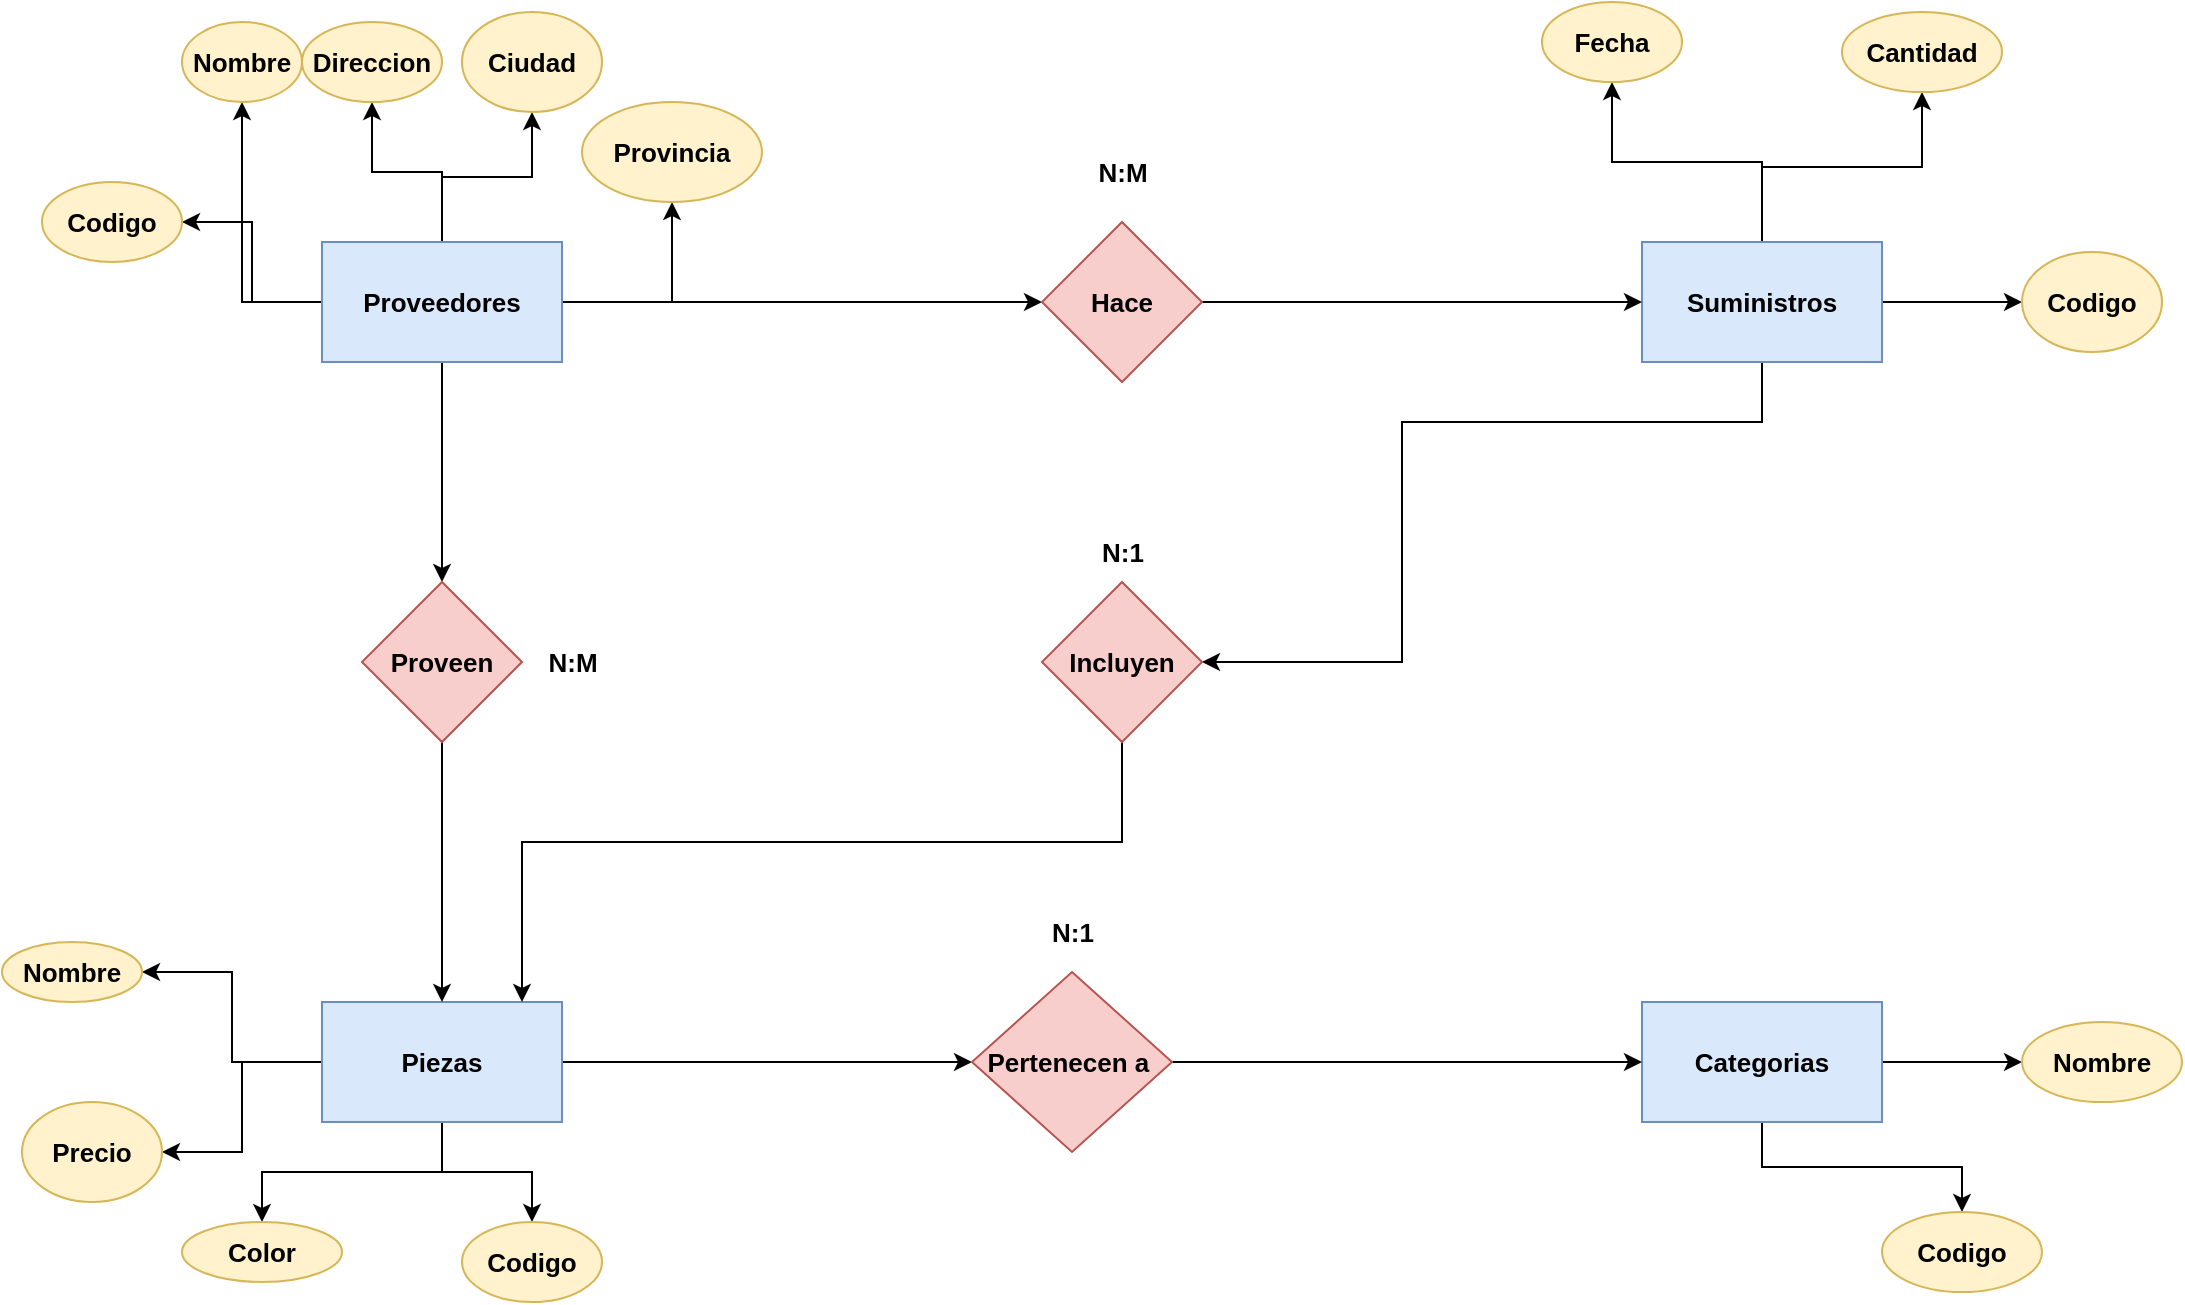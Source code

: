 <mxfile version="21.6.7" type="github">
  <diagram name="Página-1" id="unQq_iaABApz7pyn5aNZ">
    <mxGraphModel dx="1447" dy="817" grid="1" gridSize="10" guides="1" tooltips="1" connect="1" arrows="1" fold="1" page="1" pageScale="1" pageWidth="1169" pageHeight="827" math="0" shadow="0">
      <root>
        <mxCell id="0" />
        <mxCell id="1" parent="0" />
        <mxCell id="VW2EtQTdvLw37pCaCXy_-12" value="" style="edgeStyle=orthogonalEdgeStyle;rounded=0;orthogonalLoop=1;jettySize=auto;html=1;fontSize=13;fontStyle=1" edge="1" parent="1" source="VW2EtQTdvLw37pCaCXy_-1" target="VW2EtQTdvLw37pCaCXy_-10">
          <mxGeometry relative="1" as="geometry" />
        </mxCell>
        <mxCell id="VW2EtQTdvLw37pCaCXy_-14" value="" style="edgeStyle=orthogonalEdgeStyle;rounded=0;orthogonalLoop=1;jettySize=auto;html=1;fontSize=13;fontStyle=1" edge="1" parent="1" source="VW2EtQTdvLw37pCaCXy_-1" target="VW2EtQTdvLw37pCaCXy_-9">
          <mxGeometry relative="1" as="geometry" />
        </mxCell>
        <mxCell id="VW2EtQTdvLw37pCaCXy_-15" value="" style="edgeStyle=orthogonalEdgeStyle;rounded=0;orthogonalLoop=1;jettySize=auto;html=1;fontSize=13;fontStyle=1" edge="1" parent="1" source="VW2EtQTdvLw37pCaCXy_-1" target="VW2EtQTdvLw37pCaCXy_-8">
          <mxGeometry relative="1" as="geometry" />
        </mxCell>
        <mxCell id="VW2EtQTdvLw37pCaCXy_-16" value="" style="edgeStyle=orthogonalEdgeStyle;rounded=0;orthogonalLoop=1;jettySize=auto;html=1;fontSize=13;fontStyle=1" edge="1" parent="1" source="VW2EtQTdvLw37pCaCXy_-1" target="VW2EtQTdvLw37pCaCXy_-7">
          <mxGeometry relative="1" as="geometry" />
        </mxCell>
        <mxCell id="VW2EtQTdvLw37pCaCXy_-17" value="" style="edgeStyle=orthogonalEdgeStyle;rounded=0;orthogonalLoop=1;jettySize=auto;html=1;fontSize=13;fontStyle=1" edge="1" parent="1" source="VW2EtQTdvLw37pCaCXy_-1" target="VW2EtQTdvLw37pCaCXy_-6">
          <mxGeometry relative="1" as="geometry" />
        </mxCell>
        <mxCell id="VW2EtQTdvLw37pCaCXy_-30" value="" style="edgeStyle=orthogonalEdgeStyle;rounded=0;orthogonalLoop=1;jettySize=auto;html=1;fontSize=13;fontStyle=1" edge="1" parent="1" source="VW2EtQTdvLw37pCaCXy_-1" target="VW2EtQTdvLw37pCaCXy_-29">
          <mxGeometry relative="1" as="geometry" />
        </mxCell>
        <mxCell id="VW2EtQTdvLw37pCaCXy_-41" value="" style="edgeStyle=orthogonalEdgeStyle;rounded=0;orthogonalLoop=1;jettySize=auto;html=1;fontSize=13;fontStyle=1" edge="1" parent="1" source="VW2EtQTdvLw37pCaCXy_-1" target="VW2EtQTdvLw37pCaCXy_-40">
          <mxGeometry relative="1" as="geometry" />
        </mxCell>
        <mxCell id="VW2EtQTdvLw37pCaCXy_-1" value="Proveedores" style="rounded=0;whiteSpace=wrap;html=1;fontSize=13;fontStyle=1;fillColor=#dae8fc;strokeColor=#6c8ebf;" vertex="1" parent="1">
          <mxGeometry x="180" y="180" width="120" height="60" as="geometry" />
        </mxCell>
        <mxCell id="VW2EtQTdvLw37pCaCXy_-36" value="" style="edgeStyle=orthogonalEdgeStyle;rounded=0;orthogonalLoop=1;jettySize=auto;html=1;fontSize=13;fontStyle=1" edge="1" parent="1" source="VW2EtQTdvLw37pCaCXy_-2" target="VW2EtQTdvLw37pCaCXy_-20">
          <mxGeometry relative="1" as="geometry" />
        </mxCell>
        <mxCell id="VW2EtQTdvLw37pCaCXy_-37" value="" style="edgeStyle=orthogonalEdgeStyle;rounded=0;orthogonalLoop=1;jettySize=auto;html=1;fontSize=13;fontStyle=1" edge="1" parent="1" source="VW2EtQTdvLw37pCaCXy_-2" target="VW2EtQTdvLw37pCaCXy_-19">
          <mxGeometry relative="1" as="geometry" />
        </mxCell>
        <mxCell id="VW2EtQTdvLw37pCaCXy_-38" value="" style="edgeStyle=orthogonalEdgeStyle;rounded=0;orthogonalLoop=1;jettySize=auto;html=1;fontSize=13;fontStyle=1" edge="1" parent="1" source="VW2EtQTdvLw37pCaCXy_-2" target="VW2EtQTdvLw37pCaCXy_-21">
          <mxGeometry relative="1" as="geometry" />
        </mxCell>
        <mxCell id="VW2EtQTdvLw37pCaCXy_-39" value="" style="edgeStyle=orthogonalEdgeStyle;rounded=0;orthogonalLoop=1;jettySize=auto;html=1;fontSize=13;fontStyle=1" edge="1" parent="1" source="VW2EtQTdvLw37pCaCXy_-2" target="VW2EtQTdvLw37pCaCXy_-22">
          <mxGeometry relative="1" as="geometry" />
        </mxCell>
        <mxCell id="VW2EtQTdvLw37pCaCXy_-45" value="" style="edgeStyle=orthogonalEdgeStyle;rounded=0;orthogonalLoop=1;jettySize=auto;html=1;fontSize=13;fontStyle=1" edge="1" parent="1" source="VW2EtQTdvLw37pCaCXy_-2" target="VW2EtQTdvLw37pCaCXy_-44">
          <mxGeometry relative="1" as="geometry" />
        </mxCell>
        <mxCell id="VW2EtQTdvLw37pCaCXy_-2" value="Piezas" style="rounded=0;whiteSpace=wrap;html=1;fontSize=13;fontStyle=1;fillColor=#dae8fc;strokeColor=#6c8ebf;" vertex="1" parent="1">
          <mxGeometry x="180" y="560" width="120" height="60" as="geometry" />
        </mxCell>
        <mxCell id="VW2EtQTdvLw37pCaCXy_-33" value="" style="edgeStyle=orthogonalEdgeStyle;rounded=0;orthogonalLoop=1;jettySize=auto;html=1;fontSize=13;fontStyle=1" edge="1" parent="1" source="VW2EtQTdvLw37pCaCXy_-3" target="VW2EtQTdvLw37pCaCXy_-23">
          <mxGeometry relative="1" as="geometry" />
        </mxCell>
        <mxCell id="VW2EtQTdvLw37pCaCXy_-34" value="" style="edgeStyle=orthogonalEdgeStyle;rounded=0;orthogonalLoop=1;jettySize=auto;html=1;fontSize=13;fontStyle=1" edge="1" parent="1" source="VW2EtQTdvLw37pCaCXy_-3" target="VW2EtQTdvLw37pCaCXy_-25">
          <mxGeometry relative="1" as="geometry" />
        </mxCell>
        <mxCell id="VW2EtQTdvLw37pCaCXy_-35" value="" style="edgeStyle=orthogonalEdgeStyle;rounded=0;orthogonalLoop=1;jettySize=auto;html=1;fontSize=13;fontStyle=1" edge="1" parent="1" source="VW2EtQTdvLw37pCaCXy_-3" target="VW2EtQTdvLw37pCaCXy_-26">
          <mxGeometry relative="1" as="geometry" />
        </mxCell>
        <mxCell id="VW2EtQTdvLw37pCaCXy_-51" value="" style="edgeStyle=orthogonalEdgeStyle;rounded=0;orthogonalLoop=1;jettySize=auto;html=1;fontSize=13;fontStyle=1" edge="1" parent="1" source="VW2EtQTdvLw37pCaCXy_-3" target="VW2EtQTdvLw37pCaCXy_-50">
          <mxGeometry relative="1" as="geometry">
            <Array as="points">
              <mxPoint x="900" y="270" />
              <mxPoint x="720" y="270" />
              <mxPoint x="720" y="390" />
            </Array>
          </mxGeometry>
        </mxCell>
        <mxCell id="VW2EtQTdvLw37pCaCXy_-3" value="Suministros" style="rounded=0;whiteSpace=wrap;html=1;fontSize=13;fontStyle=1;fillColor=#dae8fc;strokeColor=#6c8ebf;" vertex="1" parent="1">
          <mxGeometry x="840" y="180" width="120" height="60" as="geometry" />
        </mxCell>
        <mxCell id="VW2EtQTdvLw37pCaCXy_-48" value="" style="edgeStyle=orthogonalEdgeStyle;rounded=0;orthogonalLoop=1;jettySize=auto;html=1;fontSize=13;fontStyle=1" edge="1" parent="1" source="VW2EtQTdvLw37pCaCXy_-4" target="VW2EtQTdvLw37pCaCXy_-5">
          <mxGeometry relative="1" as="geometry" />
        </mxCell>
        <mxCell id="VW2EtQTdvLw37pCaCXy_-49" value="" style="edgeStyle=orthogonalEdgeStyle;rounded=0;orthogonalLoop=1;jettySize=auto;html=1;fontSize=13;fontStyle=1" edge="1" parent="1" source="VW2EtQTdvLw37pCaCXy_-4" target="VW2EtQTdvLw37pCaCXy_-28">
          <mxGeometry relative="1" as="geometry" />
        </mxCell>
        <mxCell id="VW2EtQTdvLw37pCaCXy_-4" value="Categorias" style="rounded=0;whiteSpace=wrap;html=1;fontSize=13;fontStyle=1;fillColor=#dae8fc;strokeColor=#6c8ebf;" vertex="1" parent="1">
          <mxGeometry x="840" y="560" width="120" height="60" as="geometry" />
        </mxCell>
        <mxCell id="VW2EtQTdvLw37pCaCXy_-5" value="Codigo" style="ellipse;whiteSpace=wrap;html=1;fontSize=13;fontStyle=1;fillColor=#fff2cc;strokeColor=#d6b656;" vertex="1" parent="1">
          <mxGeometry x="960" y="665" width="80" height="40" as="geometry" />
        </mxCell>
        <mxCell id="VW2EtQTdvLw37pCaCXy_-6" value="Provincia" style="ellipse;whiteSpace=wrap;html=1;fontSize=13;fontStyle=1;fillColor=#fff2cc;strokeColor=#d6b656;" vertex="1" parent="1">
          <mxGeometry x="310" y="110" width="90" height="50" as="geometry" />
        </mxCell>
        <mxCell id="VW2EtQTdvLw37pCaCXy_-7" value="Ciudad" style="ellipse;whiteSpace=wrap;html=1;fontSize=13;fontStyle=1;fillColor=#fff2cc;strokeColor=#d6b656;" vertex="1" parent="1">
          <mxGeometry x="250" y="65" width="70" height="50" as="geometry" />
        </mxCell>
        <mxCell id="VW2EtQTdvLw37pCaCXy_-8" value="Direccion" style="ellipse;whiteSpace=wrap;html=1;fontSize=13;fontStyle=1;fillColor=#fff2cc;strokeColor=#d6b656;" vertex="1" parent="1">
          <mxGeometry x="170" y="70" width="70" height="40" as="geometry" />
        </mxCell>
        <mxCell id="VW2EtQTdvLw37pCaCXy_-9" value="Nombre" style="ellipse;whiteSpace=wrap;html=1;fontSize=13;fontStyle=1;fillColor=#fff2cc;strokeColor=#d6b656;" vertex="1" parent="1">
          <mxGeometry x="110" y="70" width="60" height="40" as="geometry" />
        </mxCell>
        <mxCell id="VW2EtQTdvLw37pCaCXy_-10" value="Codigo" style="ellipse;whiteSpace=wrap;html=1;fontSize=13;fontStyle=1;fillColor=#fff2cc;strokeColor=#d6b656;" vertex="1" parent="1">
          <mxGeometry x="40" y="150" width="70" height="40" as="geometry" />
        </mxCell>
        <mxCell id="VW2EtQTdvLw37pCaCXy_-19" value="Precio" style="ellipse;whiteSpace=wrap;html=1;fontSize=13;fontStyle=1;fillColor=#fff2cc;strokeColor=#d6b656;" vertex="1" parent="1">
          <mxGeometry x="30" y="610" width="70" height="50" as="geometry" />
        </mxCell>
        <mxCell id="VW2EtQTdvLw37pCaCXy_-20" value="Codigo" style="ellipse;whiteSpace=wrap;html=1;fontSize=13;fontStyle=1;fillColor=#fff2cc;strokeColor=#d6b656;" vertex="1" parent="1">
          <mxGeometry x="250" y="670" width="70" height="40" as="geometry" />
        </mxCell>
        <mxCell id="VW2EtQTdvLw37pCaCXy_-21" value="Color" style="ellipse;whiteSpace=wrap;html=1;fontSize=13;fontStyle=1;fillColor=#fff2cc;strokeColor=#d6b656;" vertex="1" parent="1">
          <mxGeometry x="110" y="670" width="80" height="30" as="geometry" />
        </mxCell>
        <mxCell id="VW2EtQTdvLw37pCaCXy_-22" value="Nombre" style="ellipse;whiteSpace=wrap;html=1;fontSize=13;fontStyle=1;fillColor=#fff2cc;strokeColor=#d6b656;" vertex="1" parent="1">
          <mxGeometry x="20" y="530" width="70" height="30" as="geometry" />
        </mxCell>
        <mxCell id="VW2EtQTdvLw37pCaCXy_-23" value="Codigo" style="ellipse;whiteSpace=wrap;html=1;fontSize=13;fontStyle=1;fillColor=#fff2cc;strokeColor=#d6b656;" vertex="1" parent="1">
          <mxGeometry x="1030" y="185" width="70" height="50" as="geometry" />
        </mxCell>
        <mxCell id="VW2EtQTdvLw37pCaCXy_-25" value="Cantidad" style="ellipse;whiteSpace=wrap;html=1;fontSize=13;fontStyle=1;fillColor=#fff2cc;strokeColor=#d6b656;" vertex="1" parent="1">
          <mxGeometry x="940" y="65" width="80" height="40" as="geometry" />
        </mxCell>
        <mxCell id="VW2EtQTdvLw37pCaCXy_-26" value="Fecha" style="ellipse;whiteSpace=wrap;html=1;fontSize=13;fontStyle=1;fillColor=#fff2cc;strokeColor=#d6b656;" vertex="1" parent="1">
          <mxGeometry x="790" y="60" width="70" height="40" as="geometry" />
        </mxCell>
        <mxCell id="VW2EtQTdvLw37pCaCXy_-28" value="Nombre" style="ellipse;whiteSpace=wrap;html=1;fontSize=13;fontStyle=1;fillColor=#fff2cc;strokeColor=#d6b656;" vertex="1" parent="1">
          <mxGeometry x="1030" y="570" width="80" height="40" as="geometry" />
        </mxCell>
        <mxCell id="VW2EtQTdvLw37pCaCXy_-31" value="" style="edgeStyle=orthogonalEdgeStyle;rounded=0;orthogonalLoop=1;jettySize=auto;html=1;fontSize=13;fontStyle=1" edge="1" parent="1" source="VW2EtQTdvLw37pCaCXy_-29" target="VW2EtQTdvLw37pCaCXy_-3">
          <mxGeometry relative="1" as="geometry" />
        </mxCell>
        <mxCell id="VW2EtQTdvLw37pCaCXy_-29" value="Hace" style="rhombus;whiteSpace=wrap;html=1;fontSize=13;fontStyle=1;fillColor=#f8cecc;strokeColor=#b85450;" vertex="1" parent="1">
          <mxGeometry x="540" y="170" width="80" height="80" as="geometry" />
        </mxCell>
        <mxCell id="VW2EtQTdvLw37pCaCXy_-32" value="N:M" style="text;html=1;align=center;verticalAlign=middle;resizable=0;points=[];autosize=1;strokeColor=none;fillColor=none;fontSize=13;fontStyle=1" vertex="1" parent="1">
          <mxGeometry x="555" y="130" width="50" height="30" as="geometry" />
        </mxCell>
        <mxCell id="VW2EtQTdvLw37pCaCXy_-42" value="" style="edgeStyle=orthogonalEdgeStyle;rounded=0;orthogonalLoop=1;jettySize=auto;html=1;fontSize=13;fontStyle=1" edge="1" parent="1" source="VW2EtQTdvLw37pCaCXy_-40" target="VW2EtQTdvLw37pCaCXy_-2">
          <mxGeometry relative="1" as="geometry" />
        </mxCell>
        <mxCell id="VW2EtQTdvLw37pCaCXy_-40" value="Proveen" style="rhombus;whiteSpace=wrap;html=1;fontSize=13;fontStyle=1;fillColor=#f8cecc;strokeColor=#b85450;" vertex="1" parent="1">
          <mxGeometry x="200" y="350" width="80" height="80" as="geometry" />
        </mxCell>
        <mxCell id="VW2EtQTdvLw37pCaCXy_-43" value="N:M" style="text;html=1;align=center;verticalAlign=middle;resizable=0;points=[];autosize=1;strokeColor=none;fillColor=none;fontSize=13;fontStyle=1" vertex="1" parent="1">
          <mxGeometry x="280" y="375" width="50" height="30" as="geometry" />
        </mxCell>
        <mxCell id="VW2EtQTdvLw37pCaCXy_-46" value="" style="edgeStyle=orthogonalEdgeStyle;rounded=0;orthogonalLoop=1;jettySize=auto;html=1;fontSize=13;fontStyle=1" edge="1" parent="1" source="VW2EtQTdvLw37pCaCXy_-44" target="VW2EtQTdvLw37pCaCXy_-4">
          <mxGeometry relative="1" as="geometry" />
        </mxCell>
        <mxCell id="VW2EtQTdvLw37pCaCXy_-44" value="Pertenecen a&amp;nbsp;" style="rhombus;whiteSpace=wrap;html=1;fontSize=13;fontStyle=1;fillColor=#f8cecc;strokeColor=#b85450;" vertex="1" parent="1">
          <mxGeometry x="505" y="545" width="100" height="90" as="geometry" />
        </mxCell>
        <mxCell id="VW2EtQTdvLw37pCaCXy_-47" value="N:1" style="text;html=1;align=center;verticalAlign=middle;resizable=0;points=[];autosize=1;strokeColor=none;fillColor=none;fontSize=13;fontStyle=1" vertex="1" parent="1">
          <mxGeometry x="535" y="510" width="40" height="30" as="geometry" />
        </mxCell>
        <mxCell id="VW2EtQTdvLw37pCaCXy_-52" value="" style="edgeStyle=orthogonalEdgeStyle;rounded=0;orthogonalLoop=1;jettySize=auto;html=1;fontSize=13;fontStyle=1" edge="1" parent="1" source="VW2EtQTdvLw37pCaCXy_-50" target="VW2EtQTdvLw37pCaCXy_-2">
          <mxGeometry relative="1" as="geometry">
            <Array as="points">
              <mxPoint x="280" y="480" />
            </Array>
          </mxGeometry>
        </mxCell>
        <mxCell id="VW2EtQTdvLw37pCaCXy_-50" value="Incluyen" style="rhombus;whiteSpace=wrap;html=1;fontSize=13;fontStyle=1;fillColor=#f8cecc;strokeColor=#b85450;" vertex="1" parent="1">
          <mxGeometry x="540" y="350" width="80" height="80" as="geometry" />
        </mxCell>
        <mxCell id="VW2EtQTdvLw37pCaCXy_-53" value="N:1" style="text;html=1;align=center;verticalAlign=middle;resizable=0;points=[];autosize=1;strokeColor=none;fillColor=none;fontSize=13;fontStyle=1" vertex="1" parent="1">
          <mxGeometry x="560" y="320" width="40" height="30" as="geometry" />
        </mxCell>
      </root>
    </mxGraphModel>
  </diagram>
</mxfile>
